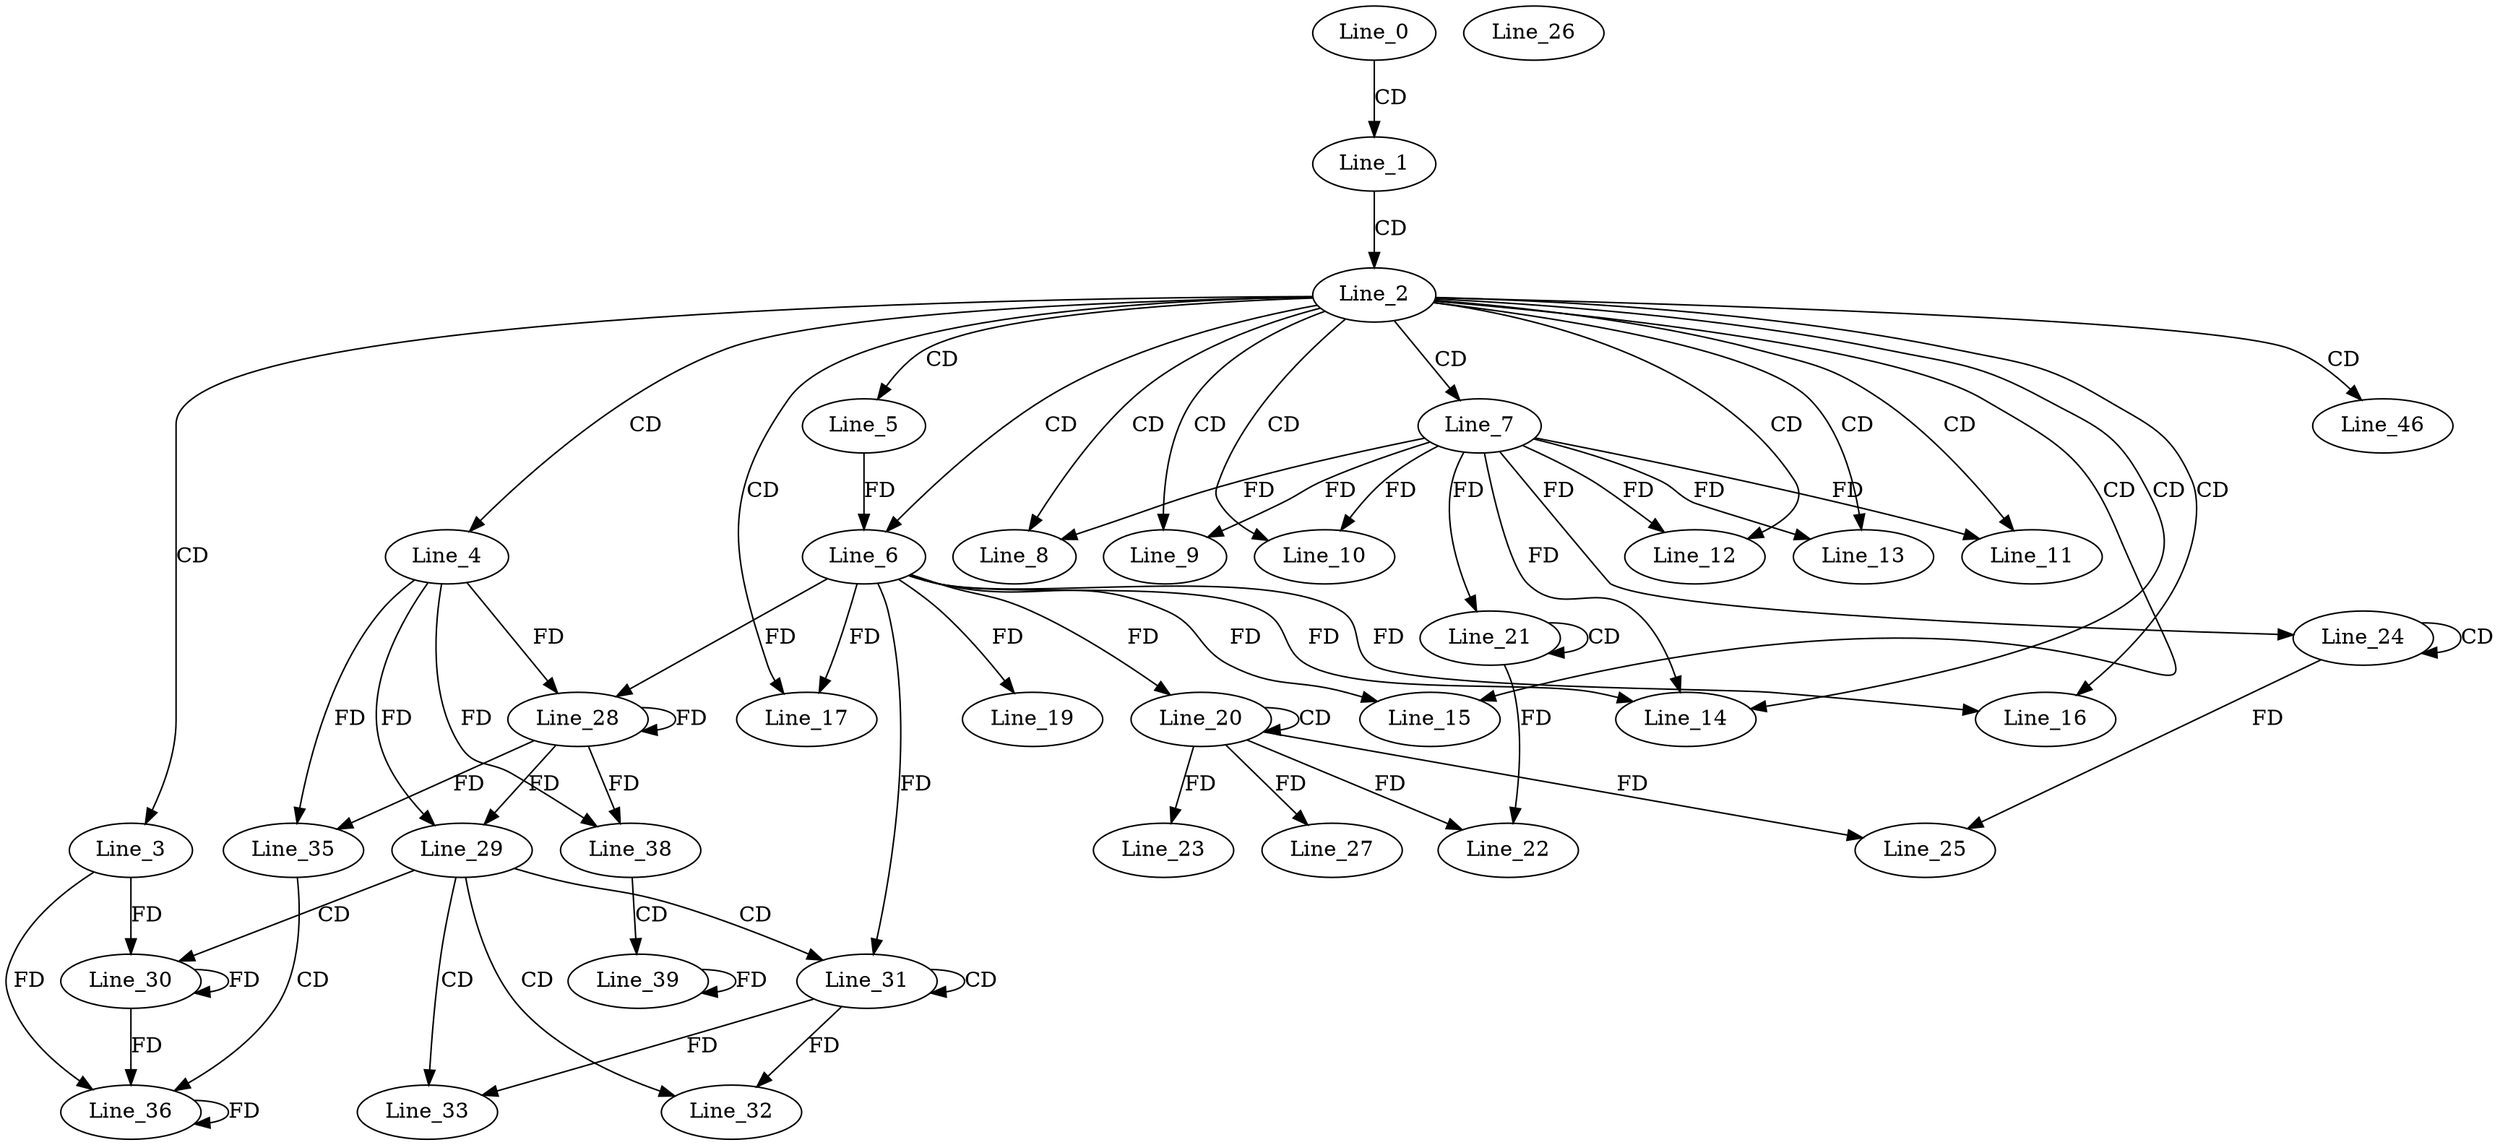 digraph G {
  Line_0;
  Line_1;
  Line_2;
  Line_3;
  Line_4;
  Line_5;
  Line_6;
  Line_6;
  Line_7;
  Line_8;
  Line_9;
  Line_10;
  Line_11;
  Line_12;
  Line_13;
  Line_14;
  Line_14;
  Line_15;
  Line_16;
  Line_17;
  Line_19;
  Line_20;
  Line_20;
  Line_21;
  Line_21;
  Line_22;
  Line_23;
  Line_24;
  Line_24;
  Line_25;
  Line_26;
  Line_27;
  Line_28;
  Line_28;
  Line_29;
  Line_30;
  Line_31;
  Line_31;
  Line_32;
  Line_33;
  Line_35;
  Line_36;
  Line_38;
  Line_39;
  Line_46;
  Line_0 -> Line_1 [ label="CD" ];
  Line_1 -> Line_2 [ label="CD" ];
  Line_2 -> Line_3 [ label="CD" ];
  Line_2 -> Line_4 [ label="CD" ];
  Line_2 -> Line_5 [ label="CD" ];
  Line_2 -> Line_6 [ label="CD" ];
  Line_5 -> Line_6 [ label="FD" ];
  Line_2 -> Line_7 [ label="CD" ];
  Line_2 -> Line_8 [ label="CD" ];
  Line_7 -> Line_8 [ label="FD" ];
  Line_2 -> Line_9 [ label="CD" ];
  Line_7 -> Line_9 [ label="FD" ];
  Line_2 -> Line_10 [ label="CD" ];
  Line_7 -> Line_10 [ label="FD" ];
  Line_2 -> Line_11 [ label="CD" ];
  Line_7 -> Line_11 [ label="FD" ];
  Line_2 -> Line_12 [ label="CD" ];
  Line_7 -> Line_12 [ label="FD" ];
  Line_2 -> Line_13 [ label="CD" ];
  Line_7 -> Line_13 [ label="FD" ];
  Line_2 -> Line_14 [ label="CD" ];
  Line_6 -> Line_14 [ label="FD" ];
  Line_7 -> Line_14 [ label="FD" ];
  Line_2 -> Line_15 [ label="CD" ];
  Line_6 -> Line_15 [ label="FD" ];
  Line_2 -> Line_16 [ label="CD" ];
  Line_6 -> Line_16 [ label="FD" ];
  Line_2 -> Line_17 [ label="CD" ];
  Line_6 -> Line_17 [ label="FD" ];
  Line_6 -> Line_19 [ label="FD" ];
  Line_20 -> Line_20 [ label="CD" ];
  Line_6 -> Line_20 [ label="FD" ];
  Line_21 -> Line_21 [ label="CD" ];
  Line_7 -> Line_21 [ label="FD" ];
  Line_20 -> Line_22 [ label="FD" ];
  Line_21 -> Line_22 [ label="FD" ];
  Line_20 -> Line_23 [ label="FD" ];
  Line_24 -> Line_24 [ label="CD" ];
  Line_7 -> Line_24 [ label="FD" ];
  Line_20 -> Line_25 [ label="FD" ];
  Line_24 -> Line_25 [ label="FD" ];
  Line_20 -> Line_27 [ label="FD" ];
  Line_4 -> Line_28 [ label="FD" ];
  Line_28 -> Line_28 [ label="FD" ];
  Line_6 -> Line_28 [ label="FD" ];
  Line_4 -> Line_29 [ label="FD" ];
  Line_28 -> Line_29 [ label="FD" ];
  Line_29 -> Line_30 [ label="CD" ];
  Line_3 -> Line_30 [ label="FD" ];
  Line_30 -> Line_30 [ label="FD" ];
  Line_29 -> Line_31 [ label="CD" ];
  Line_31 -> Line_31 [ label="CD" ];
  Line_6 -> Line_31 [ label="FD" ];
  Line_29 -> Line_32 [ label="CD" ];
  Line_31 -> Line_32 [ label="FD" ];
  Line_29 -> Line_33 [ label="CD" ];
  Line_31 -> Line_33 [ label="FD" ];
  Line_4 -> Line_35 [ label="FD" ];
  Line_28 -> Line_35 [ label="FD" ];
  Line_35 -> Line_36 [ label="CD" ];
  Line_3 -> Line_36 [ label="FD" ];
  Line_30 -> Line_36 [ label="FD" ];
  Line_36 -> Line_36 [ label="FD" ];
  Line_4 -> Line_38 [ label="FD" ];
  Line_28 -> Line_38 [ label="FD" ];
  Line_38 -> Line_39 [ label="CD" ];
  Line_39 -> Line_39 [ label="FD" ];
  Line_2 -> Line_46 [ label="CD" ];
}

